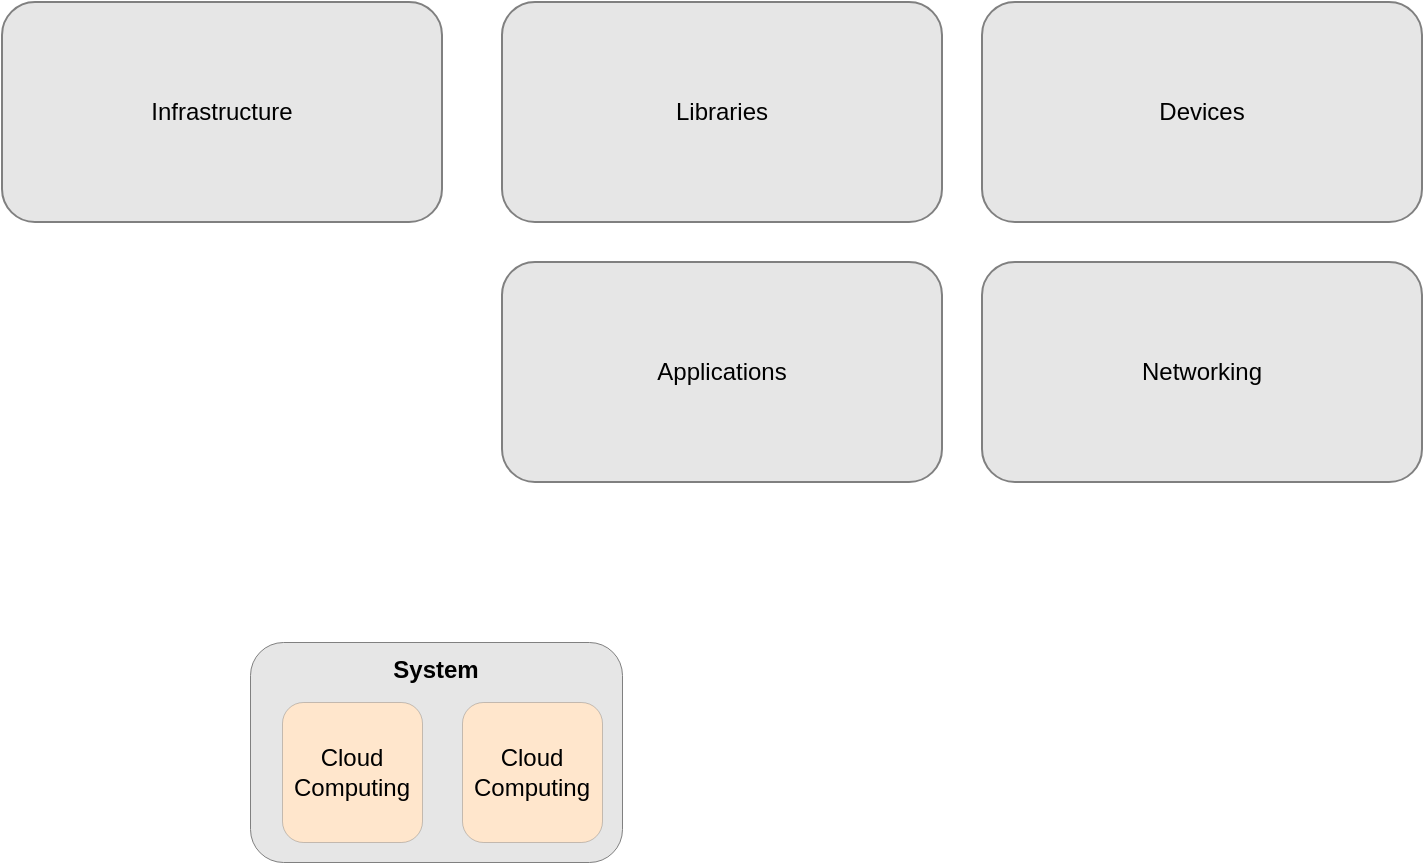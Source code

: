 <mxfile version="24.7.17">
  <diagram name="Page-1" id="YcwTByuwpeZoNE3Q0F4F">
    <mxGraphModel dx="595" dy="358" grid="1" gridSize="10" guides="1" tooltips="1" connect="1" arrows="1" fold="1" page="1" pageScale="1" pageWidth="827" pageHeight="1169" math="0" shadow="0">
      <root>
        <mxCell id="0" />
        <mxCell id="1" parent="0" />
        <mxCell id="7HwV1jACvURvjeLzAizq-1" value="Infrastructure" style="rounded=1;whiteSpace=wrap;html=1;fillColor=#E6E6E6;strokeColor=#808080;" vertex="1" parent="1">
          <mxGeometry x="70" y="100" width="220" height="110" as="geometry" />
        </mxCell>
        <mxCell id="7HwV1jACvURvjeLzAizq-3" value="Devices" style="rounded=1;whiteSpace=wrap;html=1;fillColor=#E6E6E6;strokeColor=#808080;" vertex="1" parent="1">
          <mxGeometry x="560" y="100" width="220" height="110" as="geometry" />
        </mxCell>
        <mxCell id="7HwV1jACvURvjeLzAizq-7" value="Applications" style="rounded=1;whiteSpace=wrap;html=1;fillColor=#E6E6E6;strokeColor=#808080;" vertex="1" parent="1">
          <mxGeometry x="320" y="230" width="220" height="110" as="geometry" />
        </mxCell>
        <mxCell id="7HwV1jACvURvjeLzAizq-8" value="Libraries" style="rounded=1;whiteSpace=wrap;html=1;fillColor=#E6E6E6;strokeColor=#808080;" vertex="1" parent="1">
          <mxGeometry x="320" y="100" width="220" height="110" as="geometry" />
        </mxCell>
        <mxCell id="7HwV1jACvURvjeLzAizq-9" value="Networking" style="rounded=1;whiteSpace=wrap;html=1;fillColor=#E6E6E6;strokeColor=#808080;" vertex="1" parent="1">
          <mxGeometry x="560" y="230" width="220" height="110" as="geometry" />
        </mxCell>
        <mxCell id="7HwV1jACvURvjeLzAizq-12" value="" style="group" vertex="1" connectable="0" parent="1">
          <mxGeometry x="194" y="420" width="186" height="110" as="geometry" />
        </mxCell>
        <mxCell id="7HwV1jACvURvjeLzAizq-5" value="System" style="rounded=1;whiteSpace=wrap;html=1;fillColor=#E6E6E6;strokeColor=#808080;strokeWidth=0.5;verticalAlign=top;fontStyle=1" vertex="1" parent="7HwV1jACvURvjeLzAizq-12">
          <mxGeometry width="186" height="110" as="geometry" />
        </mxCell>
        <mxCell id="7HwV1jACvURvjeLzAizq-4" value="Cloud Computing" style="rounded=1;whiteSpace=wrap;html=1;fillColor=#ffe6cc;strokeColor=default;strokeWidth=0.1;align=center;verticalAlign=middle;fontFamily=Helvetica;fontSize=12;fontColor=default;" vertex="1" parent="7HwV1jACvURvjeLzAizq-12">
          <mxGeometry x="16" y="30" width="70" height="70" as="geometry" />
        </mxCell>
        <mxCell id="7HwV1jACvURvjeLzAizq-11" value="Cloud Computing" style="rounded=1;whiteSpace=wrap;html=1;fillColor=#ffe6cc;strokeColor=default;strokeWidth=0.1;" vertex="1" parent="7HwV1jACvURvjeLzAizq-12">
          <mxGeometry x="106" y="30" width="70" height="70" as="geometry" />
        </mxCell>
      </root>
    </mxGraphModel>
  </diagram>
</mxfile>
